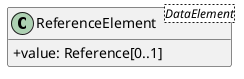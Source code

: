 @startuml
skinparam classAttributeIconSize 0
hide methods

class ReferenceElement<DataElement> {
  +value: Reference[0..1]
}
@enduml
